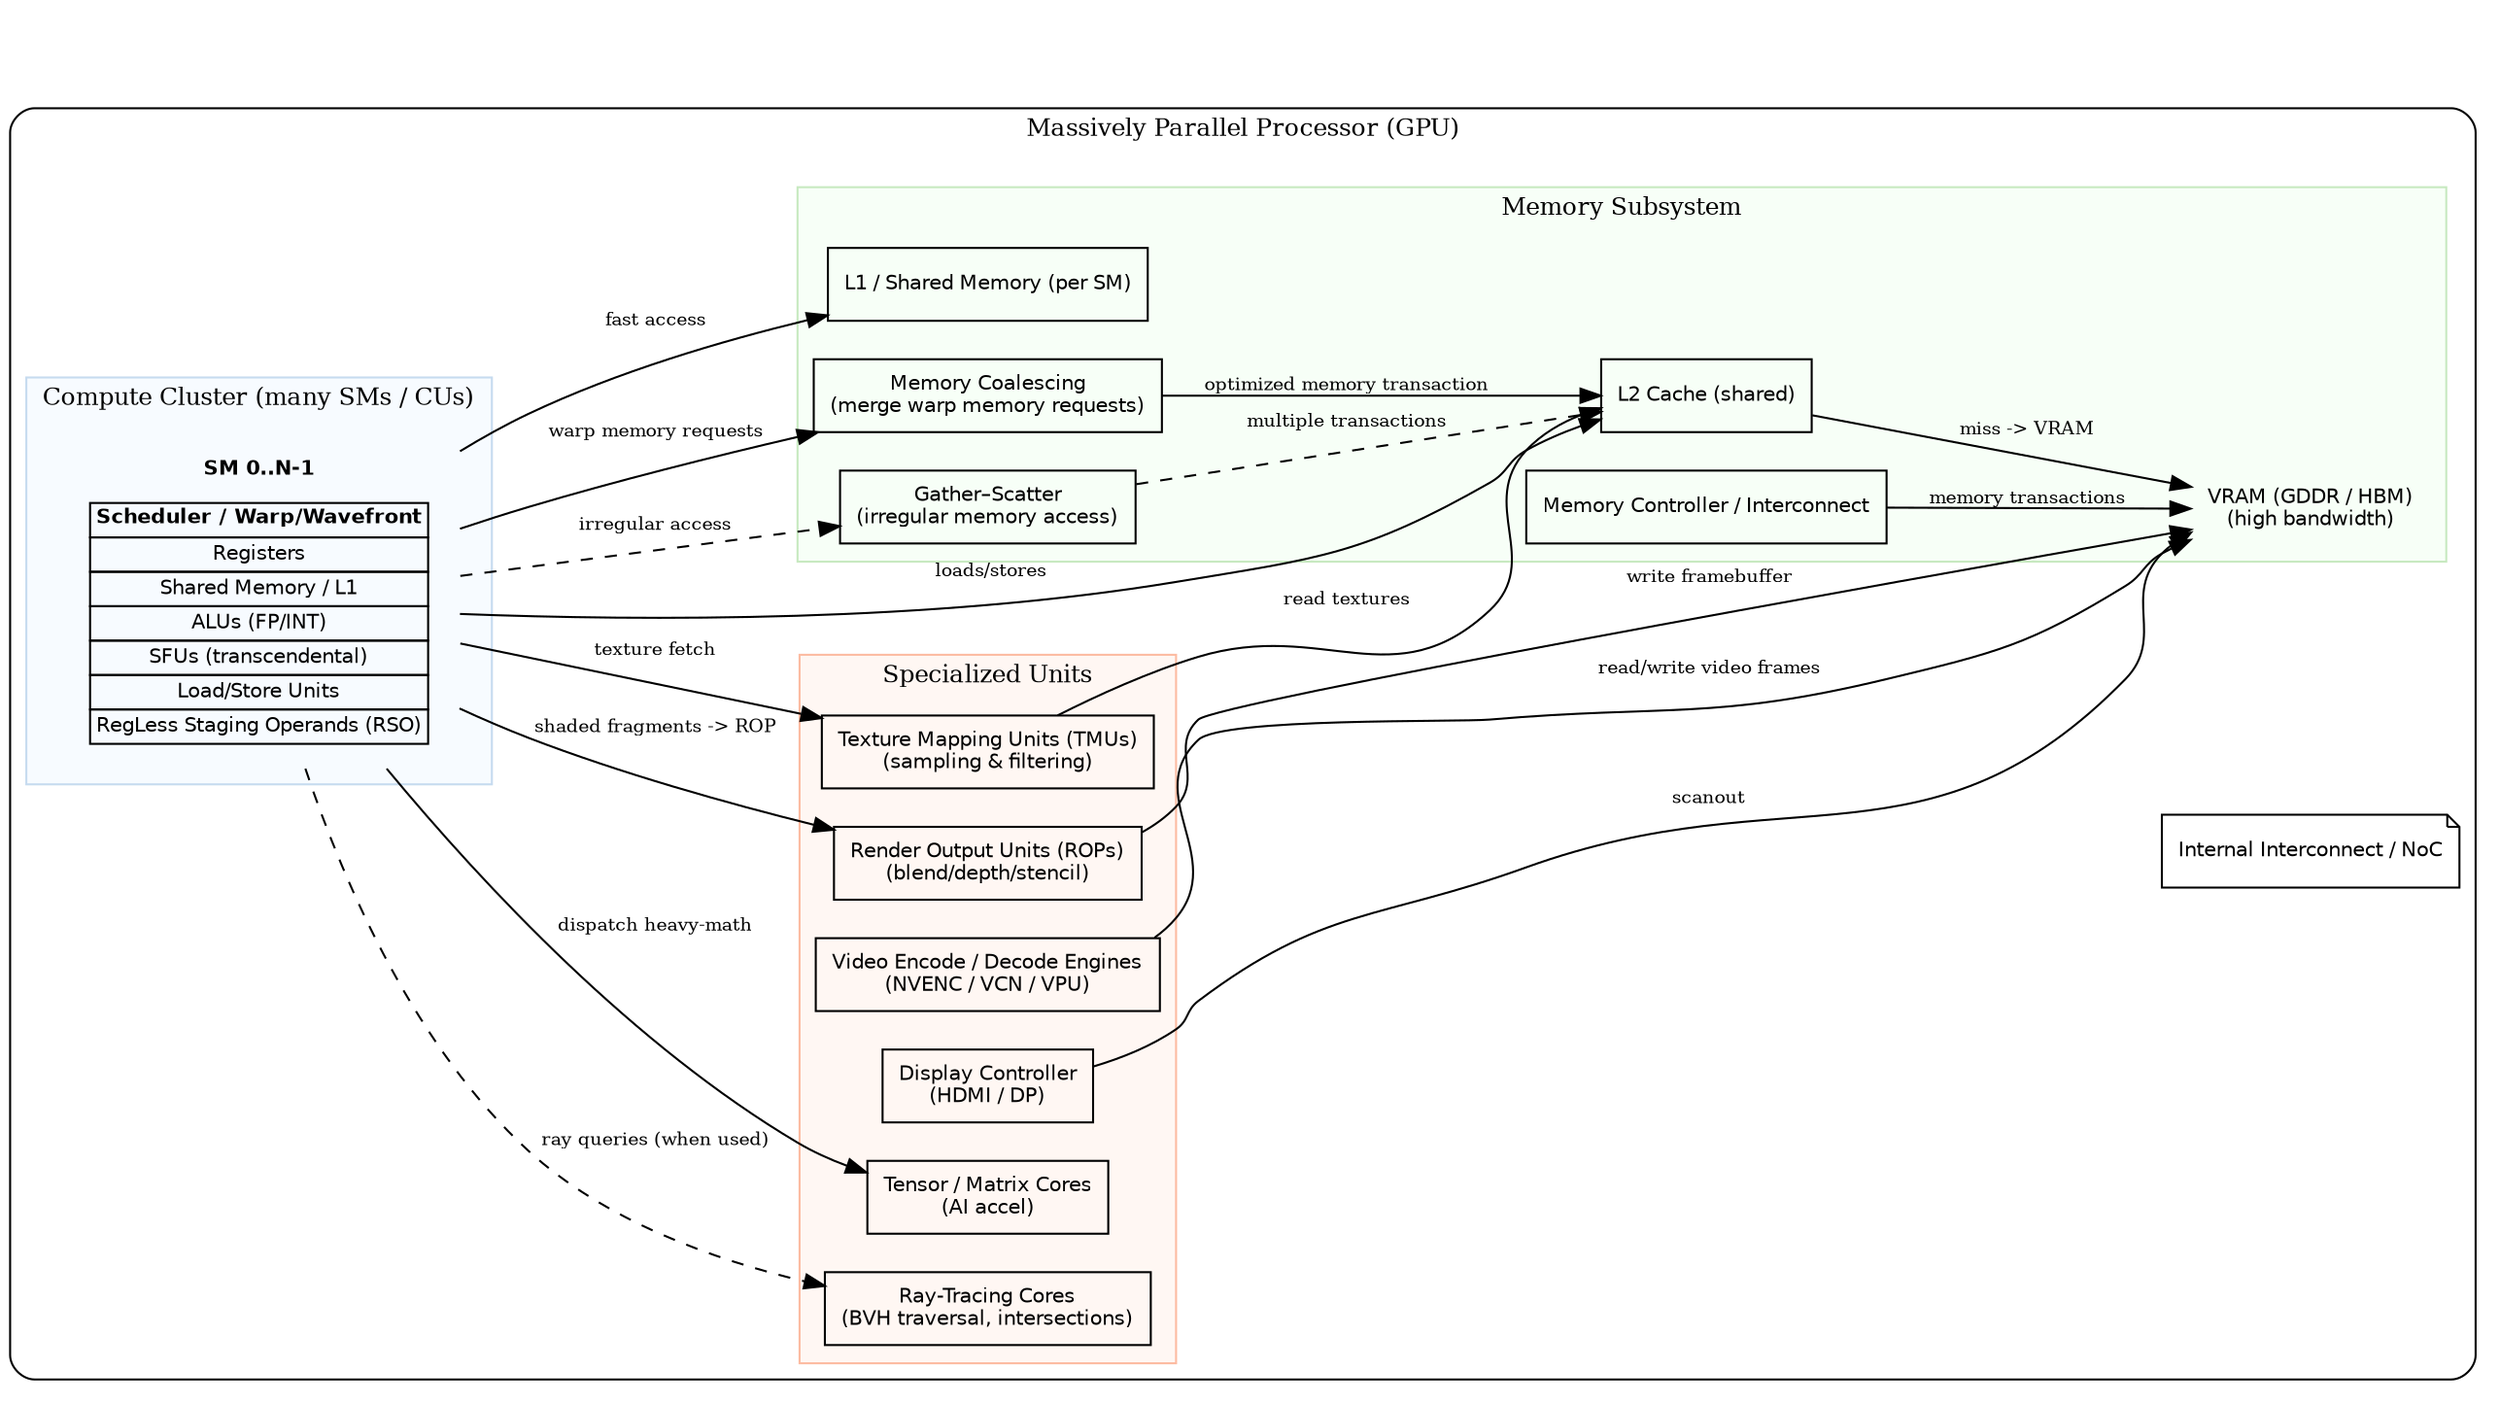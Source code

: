 digraph GPU {
  rankdir=LR;
  bgcolor="white";
  node [shape=record, fontname="Helvetica", fontsize=10];

  /* Top-level GPU container */
  subgraph cluster_gpu {
    label = "Massively Parallel Processor (GPU)";
    style = rounded;
    color = black;
    fontsize=12;

    /* Compute cluster: many SMs/CUs */
    subgraph cluster_compute {
      label = "Compute Cluster (many SMs / CUs)";
      style = filled;
      fillcolor = "#f7fbff";
      color = "#c6dbef";

      SMs [label=<
        <TABLE BORDER="0" CELLBORDER="0" CELLSPACING="6">
          <TR><TD><B>SM 0..N-1</B></TD></TR>
          <TR><TD>
            <TABLE BORDER="0" CELLBORDER="1" CELLSPACING="0">
              <TR><TD><FONT POINT-SIZE="10"><B>Scheduler / Warp/Wavefront</B></FONT></TD></TR>
              <TR><TD><FONT POINT-SIZE="10">Registers</FONT></TD></TR>
              <TR><TD><FONT POINT-SIZE="10">Shared Memory / L1</FONT></TD></TR>
              <TR><TD><FONT POINT-SIZE="10">ALUs (FP/INT)</FONT></TD></TR>
              <TR><TD><FONT POINT-SIZE="10">SFUs (transcendental)</FONT></TD></TR>
              <TR><TD><FONT POINT-SIZE="10">Load/Store Units</FONT></TD></TR>
              <TR><TD><FONT POINT-SIZE="10">RegLess Staging Operands (RSO)</FONT></TD></TR>
            </TABLE>
          </TD></TR>
        </TABLE>
      >, shape=plaintext];
    }

    /* Specialized units */
    subgraph cluster_special {
      label = "Specialized Units";
      style = filled;
      fillcolor = "#fff7f3";
      color = "#fcbba1";

      TMU  [label="Texture Mapping Units (TMUs)\n(sampling & filtering)"];
      ROP  [label="Render Output Units (ROPs)\n(blend/depth/stencil)"];
      Tensor [label="Tensor / Matrix Cores\n(AI accel)"];
      RT     [label="Ray-Tracing Cores\n(BVH traversal, intersections)"];
      Video  [label="Video Encode / Decode Engines\n(NVENC / VCN / VPU)"];
      Display [label="Display Controller\n(HDMI / DP)"];
    }

    /* Memory subsystem */
    subgraph cluster_mem {
      label = "Memory Subsystem";
      style = filled;
      fillcolor = "#f7fff7";
      color = "#c7e9c0";

      L1  [label="L1 / Shared Memory (per SM)"];
      L2  [label="L2 Cache (shared)"];
      VRAM [shape=plaintext, label="VRAM (GDDR / HBM)\n(high bandwidth)"];
      Interconnect [label="Memory Controller / Interconnect"];

      Coalescing [label="Memory Coalescing\n(merge warp memory requests)"];
      GatherScatter [label="Gather–Scatter\n(irregular memory access)"];
    }

    /* Layout helper node */
    Bus [label="Internal Interconnect / NoC", shape=note];

    /* Arrange invis edges for clusters */
    SMs -> Bus [style=invis];
    TMU -> Bus [style=invis];
    Tensor -> Bus [style=invis];
    RT -> Bus [style=invis];
    ROP -> Bus [style=invis];
    Video -> Bus [style=invis];
    Display -> Bus [style=invis];
    L1 -> Bus [style=invis];
    L2 -> Bus [style=invis];
    VRAM -> Bus [style=invis];
    Interconnect -> Bus [style=invis];
    Coalescing -> Bus [style=invis];
    GatherScatter -> Bus [style=invis];
  }

  /* Connections between major blocks */
  SMs -> L1 [label=" fast access", fontsize=9];
  SMs -> TMU [label=" texture fetch", fontsize=9];
  SMs -> Tensor [label=" dispatch heavy-math", fontsize=9];
  SMs -> RT [label=" ray queries (when used)", fontsize=9, style=dashed];
  TMU  -> L2 [label=" read textures", fontsize=9];
  SMs -> L2 [label=" loads/stores", fontsize=9];
  L2   -> VRAM [label=" miss -> VRAM", fontsize=9];
  Interconnect -> VRAM [label=" memory transactions", fontsize=9];
  SMs -> ROP [label=" shaded fragments -> ROP", fontsize=9];
  ROP  -> VRAM [label=" write framebuffer", fontsize=9];
  Video -> VRAM [label=" read/write video frames", fontsize=9];
  Display -> VRAM [label=" scanout", fontsize=9];

  /* Memory behavior connections */
  SMs -> Coalescing [label=" warp memory requests", fontsize=9];
  Coalescing -> L2 [label=" optimized memory transaction", fontsize=9];
  SMs -> GatherScatter [label=" irregular access", fontsize=9, style=dashed];
  GatherScatter -> L2 [label=" multiple transactions", fontsize=9, style=dashed];

  /* Styling */
  edge [color="#444444"];
}
